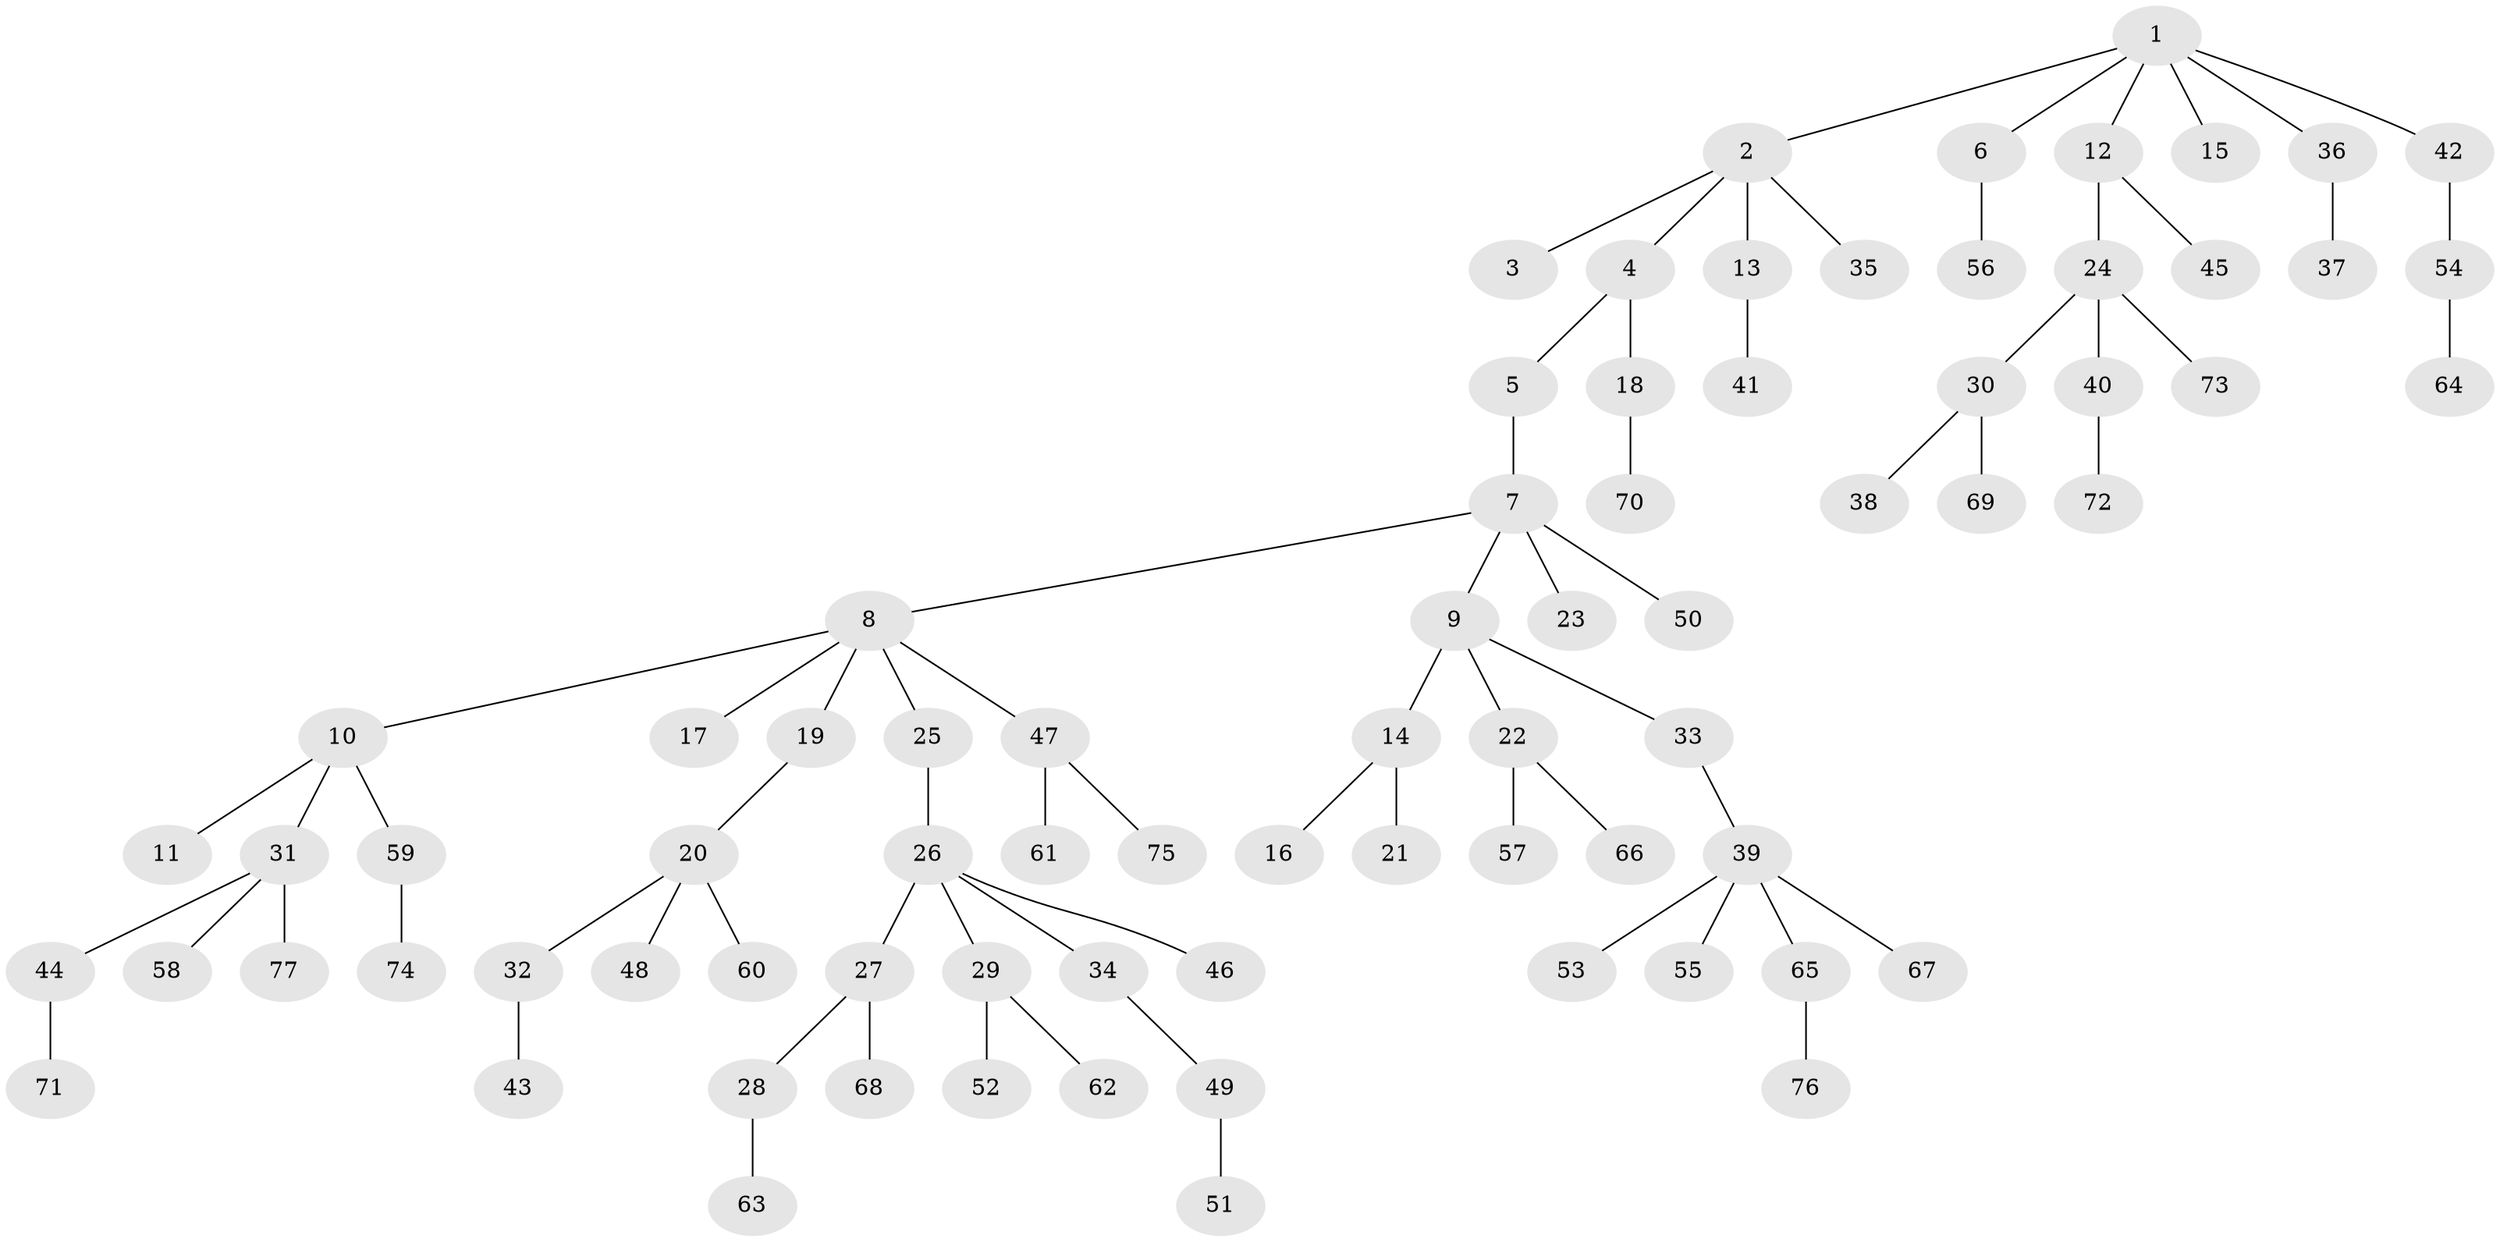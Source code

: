 // coarse degree distribution, {5: 0.03225806451612903, 2: 0.3225806451612903, 1: 0.45161290322580644, 4: 0.0967741935483871, 3: 0.0967741935483871}
// Generated by graph-tools (version 1.1) at 2025/37/03/04/25 23:37:16]
// undirected, 77 vertices, 76 edges
graph export_dot {
  node [color=gray90,style=filled];
  1;
  2;
  3;
  4;
  5;
  6;
  7;
  8;
  9;
  10;
  11;
  12;
  13;
  14;
  15;
  16;
  17;
  18;
  19;
  20;
  21;
  22;
  23;
  24;
  25;
  26;
  27;
  28;
  29;
  30;
  31;
  32;
  33;
  34;
  35;
  36;
  37;
  38;
  39;
  40;
  41;
  42;
  43;
  44;
  45;
  46;
  47;
  48;
  49;
  50;
  51;
  52;
  53;
  54;
  55;
  56;
  57;
  58;
  59;
  60;
  61;
  62;
  63;
  64;
  65;
  66;
  67;
  68;
  69;
  70;
  71;
  72;
  73;
  74;
  75;
  76;
  77;
  1 -- 2;
  1 -- 6;
  1 -- 12;
  1 -- 15;
  1 -- 36;
  1 -- 42;
  2 -- 3;
  2 -- 4;
  2 -- 13;
  2 -- 35;
  4 -- 5;
  4 -- 18;
  5 -- 7;
  6 -- 56;
  7 -- 8;
  7 -- 9;
  7 -- 23;
  7 -- 50;
  8 -- 10;
  8 -- 17;
  8 -- 19;
  8 -- 25;
  8 -- 47;
  9 -- 14;
  9 -- 22;
  9 -- 33;
  10 -- 11;
  10 -- 31;
  10 -- 59;
  12 -- 24;
  12 -- 45;
  13 -- 41;
  14 -- 16;
  14 -- 21;
  18 -- 70;
  19 -- 20;
  20 -- 32;
  20 -- 48;
  20 -- 60;
  22 -- 57;
  22 -- 66;
  24 -- 30;
  24 -- 40;
  24 -- 73;
  25 -- 26;
  26 -- 27;
  26 -- 29;
  26 -- 34;
  26 -- 46;
  27 -- 28;
  27 -- 68;
  28 -- 63;
  29 -- 52;
  29 -- 62;
  30 -- 38;
  30 -- 69;
  31 -- 44;
  31 -- 58;
  31 -- 77;
  32 -- 43;
  33 -- 39;
  34 -- 49;
  36 -- 37;
  39 -- 53;
  39 -- 55;
  39 -- 65;
  39 -- 67;
  40 -- 72;
  42 -- 54;
  44 -- 71;
  47 -- 61;
  47 -- 75;
  49 -- 51;
  54 -- 64;
  59 -- 74;
  65 -- 76;
}
